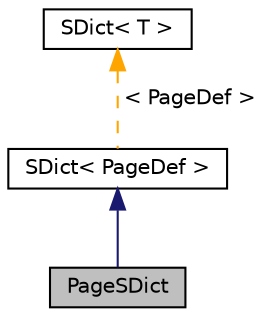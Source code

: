 digraph "PageSDict"
{
 // INTERACTIVE_SVG=YES
  edge [fontname="Helvetica",fontsize="10",labelfontname="Helvetica",labelfontsize="10"];
  node [fontname="Helvetica",fontsize="10",shape=record];
  Node0 [label="PageSDict",height=0.2,width=0.4,color="black", fillcolor="grey75", style="filled", fontcolor="black"];
  Node1 -> Node0 [dir="back",color="midnightblue",fontsize="10",style="solid",fontname="Helvetica"];
  Node1 [label="SDict\< PageDef \>",height=0.2,width=0.4,color="black", fillcolor="white", style="filled",URL="$d1/d50/class_s_dict.html"];
  Node2 -> Node1 [dir="back",color="orange",fontsize="10",style="dashed",label=" \< PageDef \>" ,fontname="Helvetica"];
  Node2 [label="SDict\< T \>",height=0.2,width=0.4,color="black", fillcolor="white", style="filled",URL="$d1/d50/class_s_dict.html",tooltip="Ordered dictionary of elements of type T. "];
}
